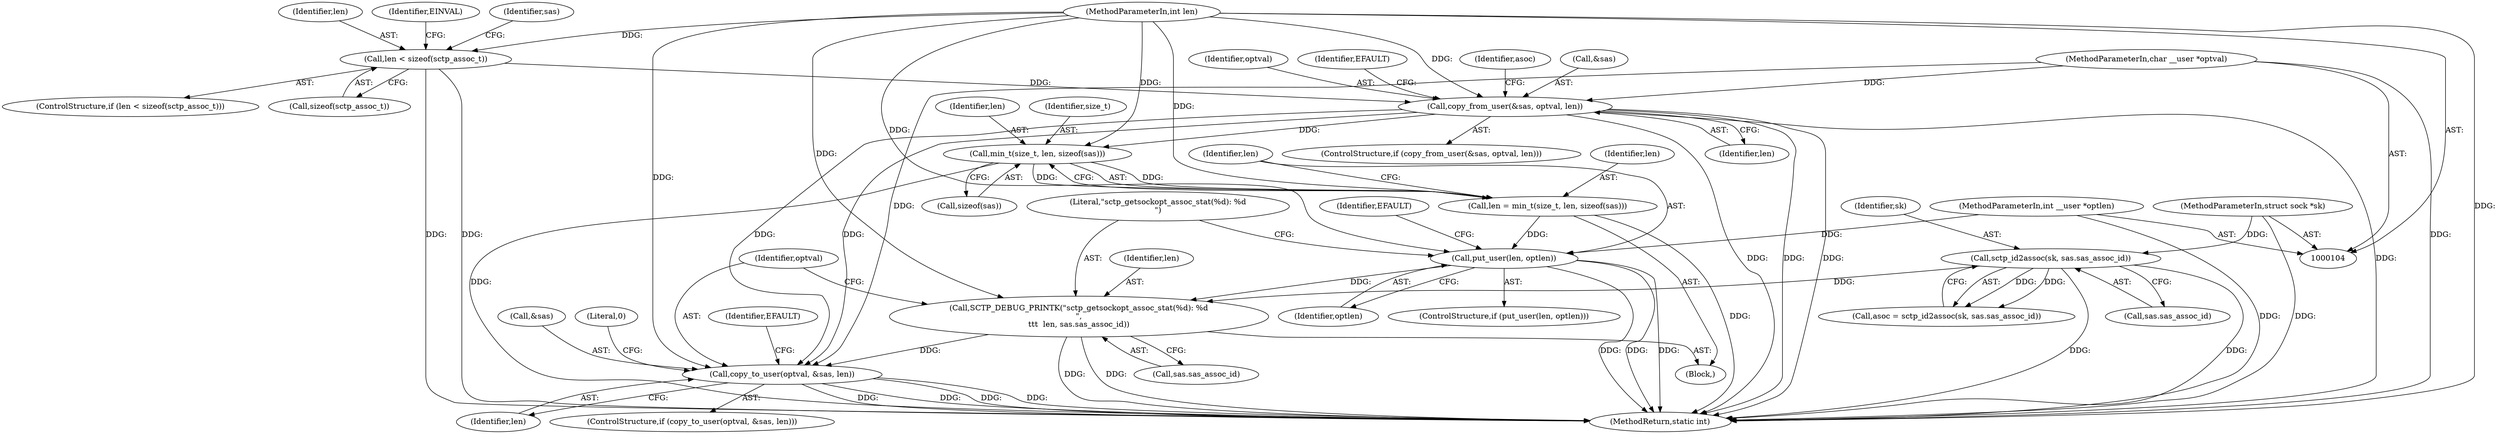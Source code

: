 digraph "1_linux_726bc6b092da4c093eb74d13c07184b18c1af0f1@API" {
"1000323" [label="(Call,copy_to_user(optval, &sas, len))"];
"1000124" [label="(Call,copy_from_user(&sas, optval, len))"];
"1000107" [label="(MethodParameterIn,char __user *optval)"];
"1000116" [label="(Call,len < sizeof(sctp_assoc_t))"];
"1000106" [label="(MethodParameterIn,int len)"];
"1000316" [label="(Call,SCTP_DEBUG_PRINTK(\"sctp_getsockopt_assoc_stat(%d): %d\n\",\n\t\t\t  len, sas.sas_assoc_id))"];
"1000310" [label="(Call,put_user(len, optlen))"];
"1000302" [label="(Call,len = min_t(size_t, len, sizeof(sas)))"];
"1000304" [label="(Call,min_t(size_t, len, sizeof(sas)))"];
"1000108" [label="(MethodParameterIn,int __user *optlen)"];
"1000134" [label="(Call,sctp_id2assoc(sk, sas.sas_assoc_id))"];
"1000105" [label="(MethodParameterIn,struct sock *sk)"];
"1000133" [label="(Identifier,asoc)"];
"1000125" [label="(Call,&sas)"];
"1000317" [label="(Literal,\"sctp_getsockopt_assoc_stat(%d): %d\n\")"];
"1000306" [label="(Identifier,len)"];
"1000330" [label="(Identifier,EFAULT)"];
"1000116" [label="(Call,len < sizeof(sctp_assoc_t))"];
"1000117" [label="(Identifier,len)"];
"1000109" [label="(Block,)"];
"1000128" [label="(Identifier,len)"];
"1000136" [label="(Call,sas.sas_assoc_id)"];
"1000311" [label="(Identifier,len)"];
"1000312" [label="(Identifier,optlen)"];
"1000315" [label="(Identifier,EFAULT)"];
"1000127" [label="(Identifier,optval)"];
"1000302" [label="(Call,len = min_t(size_t, len, sizeof(sas)))"];
"1000325" [label="(Call,&sas)"];
"1000305" [label="(Identifier,size_t)"];
"1000322" [label="(ControlStructure,if (copy_to_user(optval, &sas, len)))"];
"1000318" [label="(Identifier,len)"];
"1000323" [label="(Call,copy_to_user(optval, &sas, len))"];
"1000122" [label="(Identifier,EINVAL)"];
"1000304" [label="(Call,min_t(size_t, len, sizeof(sas)))"];
"1000135" [label="(Identifier,sk)"];
"1000132" [label="(Call,asoc = sctp_id2assoc(sk, sas.sas_assoc_id))"];
"1000124" [label="(Call,copy_from_user(&sas, optval, len))"];
"1000118" [label="(Call,sizeof(sctp_assoc_t))"];
"1000307" [label="(Call,sizeof(sas))"];
"1000316" [label="(Call,SCTP_DEBUG_PRINTK(\"sctp_getsockopt_assoc_stat(%d): %d\n\",\n\t\t\t  len, sas.sas_assoc_id))"];
"1000303" [label="(Identifier,len)"];
"1000131" [label="(Identifier,EFAULT)"];
"1000309" [label="(ControlStructure,if (put_user(len, optlen)))"];
"1000107" [label="(MethodParameterIn,char __user *optval)"];
"1000310" [label="(Call,put_user(len, optlen))"];
"1000108" [label="(MethodParameterIn,int __user *optlen)"];
"1000319" [label="(Call,sas.sas_assoc_id)"];
"1000123" [label="(ControlStructure,if (copy_from_user(&sas, optval, len)))"];
"1000134" [label="(Call,sctp_id2assoc(sk, sas.sas_assoc_id))"];
"1000333" [label="(MethodReturn,static int)"];
"1000105" [label="(MethodParameterIn,struct sock *sk)"];
"1000332" [label="(Literal,0)"];
"1000106" [label="(MethodParameterIn,int len)"];
"1000115" [label="(ControlStructure,if (len < sizeof(sctp_assoc_t)))"];
"1000126" [label="(Identifier,sas)"];
"1000327" [label="(Identifier,len)"];
"1000324" [label="(Identifier,optval)"];
"1000323" -> "1000322"  [label="AST: "];
"1000323" -> "1000327"  [label="CFG: "];
"1000324" -> "1000323"  [label="AST: "];
"1000325" -> "1000323"  [label="AST: "];
"1000327" -> "1000323"  [label="AST: "];
"1000330" -> "1000323"  [label="CFG: "];
"1000332" -> "1000323"  [label="CFG: "];
"1000323" -> "1000333"  [label="DDG: "];
"1000323" -> "1000333"  [label="DDG: "];
"1000323" -> "1000333"  [label="DDG: "];
"1000323" -> "1000333"  [label="DDG: "];
"1000124" -> "1000323"  [label="DDG: "];
"1000124" -> "1000323"  [label="DDG: "];
"1000107" -> "1000323"  [label="DDG: "];
"1000316" -> "1000323"  [label="DDG: "];
"1000106" -> "1000323"  [label="DDG: "];
"1000124" -> "1000123"  [label="AST: "];
"1000124" -> "1000128"  [label="CFG: "];
"1000125" -> "1000124"  [label="AST: "];
"1000127" -> "1000124"  [label="AST: "];
"1000128" -> "1000124"  [label="AST: "];
"1000131" -> "1000124"  [label="CFG: "];
"1000133" -> "1000124"  [label="CFG: "];
"1000124" -> "1000333"  [label="DDG: "];
"1000124" -> "1000333"  [label="DDG: "];
"1000124" -> "1000333"  [label="DDG: "];
"1000124" -> "1000333"  [label="DDG: "];
"1000107" -> "1000124"  [label="DDG: "];
"1000116" -> "1000124"  [label="DDG: "];
"1000106" -> "1000124"  [label="DDG: "];
"1000124" -> "1000304"  [label="DDG: "];
"1000107" -> "1000104"  [label="AST: "];
"1000107" -> "1000333"  [label="DDG: "];
"1000116" -> "1000115"  [label="AST: "];
"1000116" -> "1000118"  [label="CFG: "];
"1000117" -> "1000116"  [label="AST: "];
"1000118" -> "1000116"  [label="AST: "];
"1000122" -> "1000116"  [label="CFG: "];
"1000126" -> "1000116"  [label="CFG: "];
"1000116" -> "1000333"  [label="DDG: "];
"1000116" -> "1000333"  [label="DDG: "];
"1000106" -> "1000116"  [label="DDG: "];
"1000106" -> "1000104"  [label="AST: "];
"1000106" -> "1000333"  [label="DDG: "];
"1000106" -> "1000302"  [label="DDG: "];
"1000106" -> "1000304"  [label="DDG: "];
"1000106" -> "1000310"  [label="DDG: "];
"1000106" -> "1000316"  [label="DDG: "];
"1000316" -> "1000109"  [label="AST: "];
"1000316" -> "1000319"  [label="CFG: "];
"1000317" -> "1000316"  [label="AST: "];
"1000318" -> "1000316"  [label="AST: "];
"1000319" -> "1000316"  [label="AST: "];
"1000324" -> "1000316"  [label="CFG: "];
"1000316" -> "1000333"  [label="DDG: "];
"1000316" -> "1000333"  [label="DDG: "];
"1000310" -> "1000316"  [label="DDG: "];
"1000134" -> "1000316"  [label="DDG: "];
"1000310" -> "1000309"  [label="AST: "];
"1000310" -> "1000312"  [label="CFG: "];
"1000311" -> "1000310"  [label="AST: "];
"1000312" -> "1000310"  [label="AST: "];
"1000315" -> "1000310"  [label="CFG: "];
"1000317" -> "1000310"  [label="CFG: "];
"1000310" -> "1000333"  [label="DDG: "];
"1000310" -> "1000333"  [label="DDG: "];
"1000310" -> "1000333"  [label="DDG: "];
"1000302" -> "1000310"  [label="DDG: "];
"1000108" -> "1000310"  [label="DDG: "];
"1000302" -> "1000109"  [label="AST: "];
"1000302" -> "1000304"  [label="CFG: "];
"1000303" -> "1000302"  [label="AST: "];
"1000304" -> "1000302"  [label="AST: "];
"1000311" -> "1000302"  [label="CFG: "];
"1000302" -> "1000333"  [label="DDG: "];
"1000304" -> "1000302"  [label="DDG: "];
"1000304" -> "1000302"  [label="DDG: "];
"1000304" -> "1000307"  [label="CFG: "];
"1000305" -> "1000304"  [label="AST: "];
"1000306" -> "1000304"  [label="AST: "];
"1000307" -> "1000304"  [label="AST: "];
"1000304" -> "1000333"  [label="DDG: "];
"1000108" -> "1000104"  [label="AST: "];
"1000108" -> "1000333"  [label="DDG: "];
"1000134" -> "1000132"  [label="AST: "];
"1000134" -> "1000136"  [label="CFG: "];
"1000135" -> "1000134"  [label="AST: "];
"1000136" -> "1000134"  [label="AST: "];
"1000132" -> "1000134"  [label="CFG: "];
"1000134" -> "1000333"  [label="DDG: "];
"1000134" -> "1000333"  [label="DDG: "];
"1000134" -> "1000132"  [label="DDG: "];
"1000134" -> "1000132"  [label="DDG: "];
"1000105" -> "1000134"  [label="DDG: "];
"1000105" -> "1000104"  [label="AST: "];
"1000105" -> "1000333"  [label="DDG: "];
}

